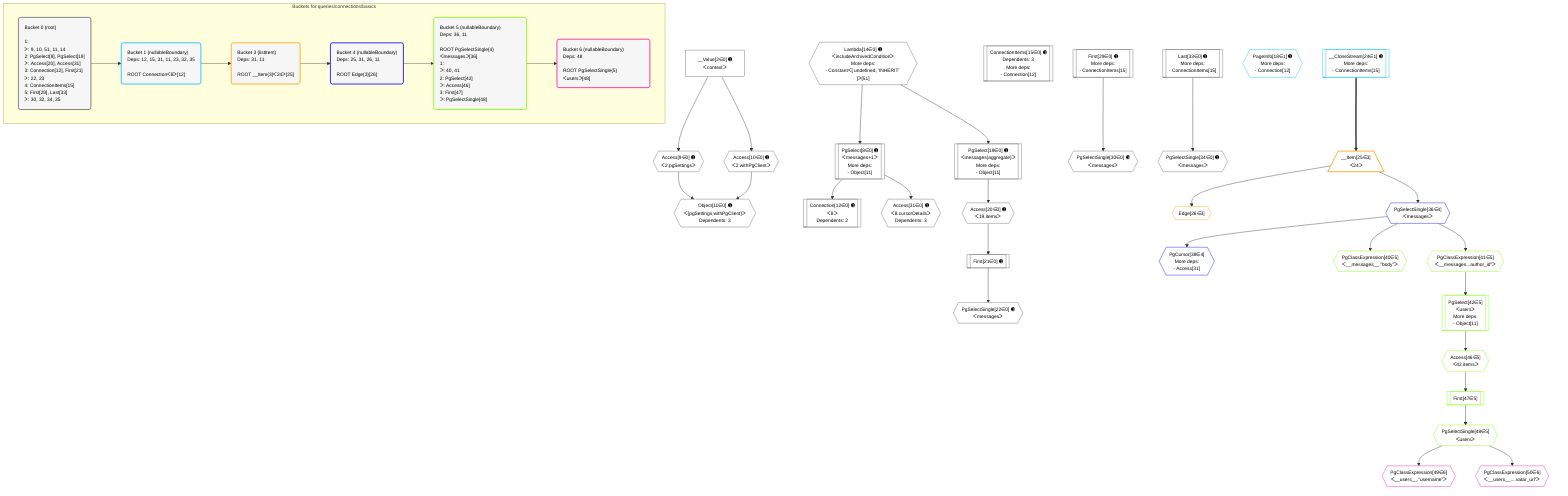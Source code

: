 %%{init: {'themeVariables': { 'fontSize': '12px'}}}%%
graph TD
    classDef path fill:#eee,stroke:#000,color:#000
    classDef plan fill:#fff,stroke-width:1px,color:#000
    classDef itemplan fill:#fff,stroke-width:2px,color:#000
    classDef unbatchedplan fill:#dff,stroke-width:1px,color:#000
    classDef sideeffectplan fill:#fcc,stroke-width:2px,color:#000
    classDef bucket fill:#f6f6f6,color:#000,stroke-width:2px,text-align:left

    subgraph "Buckets for queries/connections/basics"
    Bucket0("Bucket 0 (root)<br /><br />1: <br />ᐳ: 9, 10, 51, 11, 14<br />2: PgSelect[8], PgSelect[19]<br />ᐳ: Access[20], Access[31]<br />3: Connection[12], First[21]<br />ᐳ: 22, 23<br />4: ConnectionItems[15]<br />5: First[29], Last[33]<br />ᐳ: 30, 32, 34, 35"):::bucket
    Bucket1("Bucket 1 (nullableBoundary)<br />Deps: 12, 15, 31, 11, 23, 32, 35<br /><br />ROOT Connectionᐸ8ᐳ[12]"):::bucket
    Bucket3("Bucket 3 (listItem)<br />Deps: 31, 11<br /><br />ROOT __Item{3}ᐸ24ᐳ[25]"):::bucket
    Bucket4("Bucket 4 (nullableBoundary)<br />Deps: 25, 31, 26, 11<br /><br />ROOT Edge{3}[26]"):::bucket
    Bucket5("Bucket 5 (nullableBoundary)<br />Deps: 36, 11<br /><br />ROOT PgSelectSingle{4}ᐸmessagesᐳ[36]<br />1: <br />ᐳ: 40, 41<br />2: PgSelect[42]<br />ᐳ: Access[46]<br />3: First[47]<br />ᐳ: PgSelectSingle[48]"):::bucket
    Bucket6("Bucket 6 (nullableBoundary)<br />Deps: 48<br /><br />ROOT PgSelectSingle{5}ᐸusersᐳ[48]"):::bucket
    end
    Bucket0 --> Bucket1
    Bucket1 --> Bucket3
    Bucket3 --> Bucket4
    Bucket4 --> Bucket5
    Bucket5 --> Bucket6

    %% plan dependencies
    PgSelect8[["PgSelect[8∈0] ➊<br />ᐸmessages+1ᐳ<br />More deps:<br />- Object[11]"]]:::plan
    Lambda14{{"Lambda[14∈0] ➊<br />ᐸincludeArchivedConditionᐳ<br />More deps:<br />- Constantᐸ[ undefined, 'INHERIT' ]ᐳ[51]"}}:::plan
    Lambda14 --> PgSelect8
    Object11{{"Object[11∈0] ➊<br />ᐸ{pgSettings,withPgClient}ᐳ<br />Dependents: 3"}}:::plan
    Access9{{"Access[9∈0] ➊<br />ᐸ2.pgSettingsᐳ"}}:::plan
    Access10{{"Access[10∈0] ➊<br />ᐸ2.withPgClientᐳ"}}:::plan
    Access9 & Access10 --> Object11
    PgSelect19[["PgSelect[19∈0] ➊<br />ᐸmessages(aggregate)ᐳ<br />More deps:<br />- Object[11]"]]:::plan
    Lambda14 --> PgSelect19
    __Value2["__Value[2∈0] ➊<br />ᐸcontextᐳ"]:::plan
    __Value2 --> Access9
    __Value2 --> Access10
    Connection12[["Connection[12∈0] ➊<br />ᐸ8ᐳ<br />Dependents: 2"]]:::plan
    PgSelect8 --> Connection12
    ConnectionItems15[["ConnectionItems[15∈0] ➊<br />Dependents: 3<br />More deps:<br />- Connection[12]"]]:::plan
    Access20{{"Access[20∈0] ➊<br />ᐸ19.itemsᐳ"}}:::plan
    PgSelect19 --> Access20
    First21[["First[21∈0] ➊"]]:::plan
    Access20 --> First21
    PgSelectSingle22{{"PgSelectSingle[22∈0] ➊<br />ᐸmessagesᐳ"}}:::plan
    First21 --> PgSelectSingle22
    First29[["First[29∈0] ➊<br />More deps:<br />- ConnectionItems[15]"]]:::plan
    PgSelectSingle30{{"PgSelectSingle[30∈0] ➊<br />ᐸmessagesᐳ"}}:::plan
    First29 --> PgSelectSingle30
    Access31{{"Access[31∈0] ➊<br />ᐸ8.cursorDetailsᐳ<br />Dependents: 3"}}:::plan
    PgSelect8 --> Access31
    Last33[["Last[33∈0] ➊<br />More deps:<br />- ConnectionItems[15]"]]:::plan
    PgSelectSingle34{{"PgSelectSingle[34∈0] ➊<br />ᐸmessagesᐳ"}}:::plan
    Last33 --> PgSelectSingle34
    PageInfo18{{"PageInfo[18∈1] ➊<br />More deps:<br />- Connection[12]"}}:::plan
    __CloneStream24[["__CloneStream[24∈1] ➊<br />More deps:<br />- ConnectionItems[15]"]]:::plan
    __Item25[/"__Item[25∈3]<br />ᐸ24ᐳ"\]:::itemplan
    __CloneStream24 ==> __Item25
    Edge26{{"Edge[26∈3]"}}:::plan
    __Item25 --> Edge26
    PgCursor38{{"PgCursor[38∈4]<br />More deps:<br />- Access[31]"}}:::plan
    PgSelectSingle36{{"PgSelectSingle[36∈4]<br />ᐸmessagesᐳ"}}:::plan
    PgSelectSingle36 --> PgCursor38
    __Item25 --> PgSelectSingle36
    PgSelect42[["PgSelect[42∈5]<br />ᐸusersᐳ<br />More deps:<br />- Object[11]"]]:::plan
    PgClassExpression41{{"PgClassExpression[41∈5]<br />ᐸ__messages...author_id”ᐳ"}}:::plan
    PgClassExpression41 --> PgSelect42
    PgClassExpression40{{"PgClassExpression[40∈5]<br />ᐸ__messages__.”body”ᐳ"}}:::plan
    PgSelectSingle36 --> PgClassExpression40
    PgSelectSingle36 --> PgClassExpression41
    Access46{{"Access[46∈5]<br />ᐸ42.itemsᐳ"}}:::plan
    PgSelect42 --> Access46
    First47[["First[47∈5]"]]:::plan
    Access46 --> First47
    PgSelectSingle48{{"PgSelectSingle[48∈5]<br />ᐸusersᐳ"}}:::plan
    First47 --> PgSelectSingle48
    PgClassExpression49{{"PgClassExpression[49∈6]<br />ᐸ__users__.”username”ᐳ"}}:::plan
    PgSelectSingle48 --> PgClassExpression49
    PgClassExpression50{{"PgClassExpression[50∈6]<br />ᐸ__users__....vatar_url”ᐳ"}}:::plan
    PgSelectSingle48 --> PgClassExpression50

    %% define steps
    classDef bucket0 stroke:#696969
    class Bucket0,__Value2,PgSelect8,Access9,Access10,Object11,Connection12,Lambda14,ConnectionItems15,PgSelect19,Access20,First21,PgSelectSingle22,First29,PgSelectSingle30,Access31,Last33,PgSelectSingle34 bucket0
    classDef bucket1 stroke:#00bfff
    class Bucket1,PageInfo18,__CloneStream24 bucket1
    classDef bucket3 stroke:#ffa500
    class Bucket3,__Item25,Edge26 bucket3
    classDef bucket4 stroke:#0000ff
    class Bucket4,PgSelectSingle36,PgCursor38 bucket4
    classDef bucket5 stroke:#7fff00
    class Bucket5,PgClassExpression40,PgClassExpression41,PgSelect42,Access46,First47,PgSelectSingle48 bucket5
    classDef bucket6 stroke:#ff1493
    class Bucket6,PgClassExpression49,PgClassExpression50 bucket6